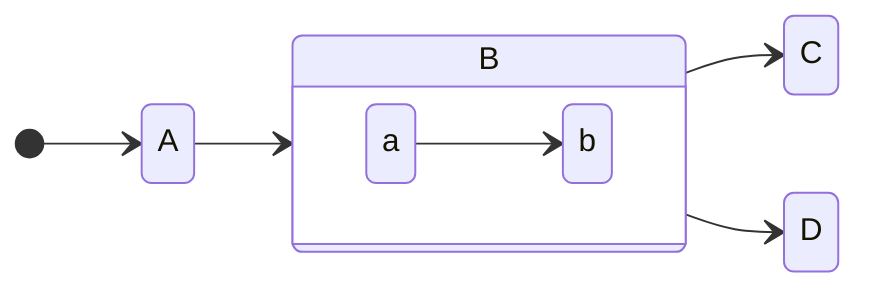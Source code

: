 stateDiagram
    direction LR
    [*] --> A
    A --> B
    B --> C
    state B {
        direction LR
        a --> b
    }
    B --> D